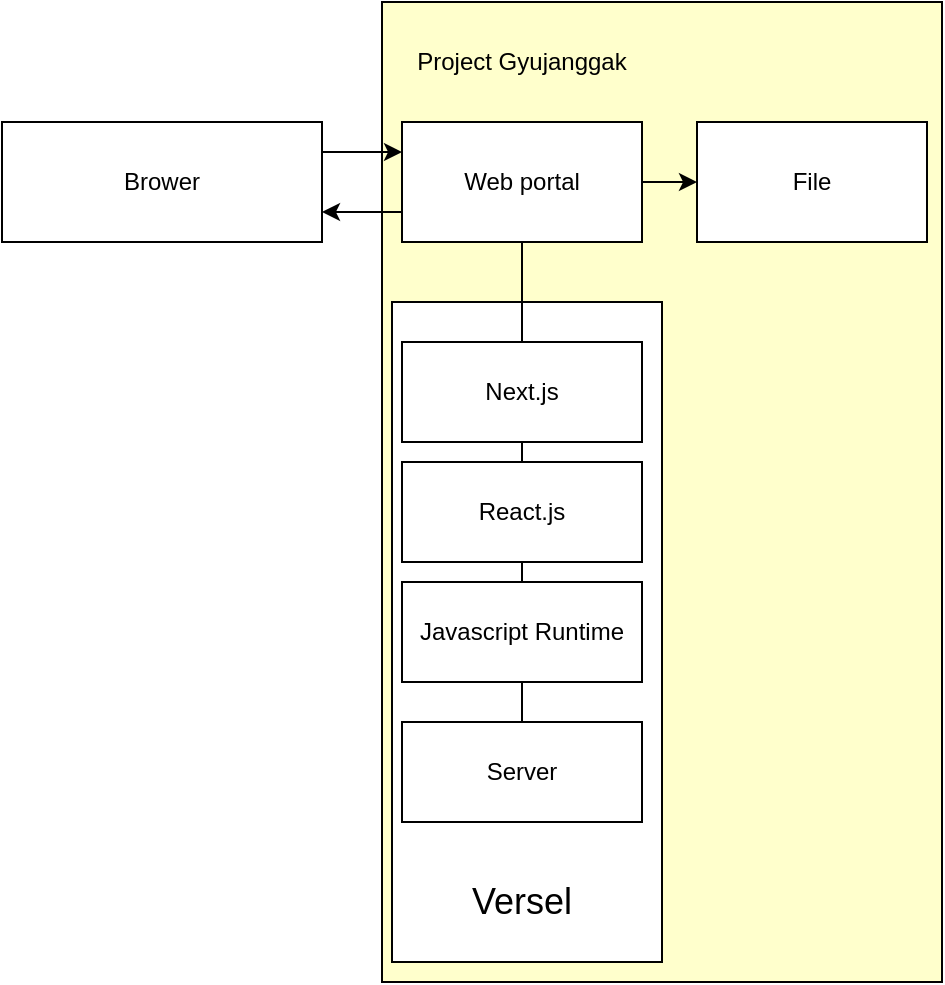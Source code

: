 <mxfile>
    <diagram id="dPzF4iebmM-cbbbo0TP5" name="Search Engine">
        <mxGraphModel dx="1238" dy="654" grid="1" gridSize="10" guides="1" tooltips="1" connect="1" arrows="1" fold="1" page="1" pageScale="1" pageWidth="850" pageHeight="1100" math="0" shadow="0">
            <root>
                <mxCell id="OzikpktiN2Qh5DX7MhZS-0"/>
                <mxCell id="OzikpktiN2Qh5DX7MhZS-1" parent="OzikpktiN2Qh5DX7MhZS-0"/>
                <mxCell id="OzikpktiN2Qh5DX7MhZS-19" value="" style="rounded=0;whiteSpace=wrap;html=1;fillColor=#FFFFCC;" parent="OzikpktiN2Qh5DX7MhZS-1" vertex="1">
                    <mxGeometry x="380" y="70" width="280" height="490" as="geometry"/>
                </mxCell>
                <mxCell id="6" value="" style="rounded=0;whiteSpace=wrap;html=1;" parent="OzikpktiN2Qh5DX7MhZS-1" vertex="1">
                    <mxGeometry x="385" y="220" width="135" height="330" as="geometry"/>
                </mxCell>
                <mxCell id="5" style="edgeStyle=orthogonalEdgeStyle;rounded=0;orthogonalLoop=1;jettySize=auto;html=1;exitX=0;exitY=0.75;exitDx=0;exitDy=0;entryX=1;entryY=0.75;entryDx=0;entryDy=0;" parent="OzikpktiN2Qh5DX7MhZS-1" source="OzikpktiN2Qh5DX7MhZS-2" target="1" edge="1">
                    <mxGeometry relative="1" as="geometry"/>
                </mxCell>
                <mxCell id="21" style="edgeStyle=orthogonalEdgeStyle;rounded=0;orthogonalLoop=1;jettySize=auto;html=1;exitX=1;exitY=0.5;exitDx=0;exitDy=0;" parent="OzikpktiN2Qh5DX7MhZS-1" source="OzikpktiN2Qh5DX7MhZS-2" target="OzikpktiN2Qh5DX7MhZS-3" edge="1">
                    <mxGeometry relative="1" as="geometry"/>
                </mxCell>
                <mxCell id="OzikpktiN2Qh5DX7MhZS-2" value="Web portal" style="rounded=0;whiteSpace=wrap;html=1;" parent="OzikpktiN2Qh5DX7MhZS-1" vertex="1">
                    <mxGeometry x="390" y="130" width="120" height="60" as="geometry"/>
                </mxCell>
                <mxCell id="OzikpktiN2Qh5DX7MhZS-3" value="" style="rounded=0;whiteSpace=wrap;html=1;" parent="OzikpktiN2Qh5DX7MhZS-1" vertex="1">
                    <mxGeometry x="537.5" y="130" width="115" height="60" as="geometry"/>
                </mxCell>
                <mxCell id="OzikpktiN2Qh5DX7MhZS-5" value="React.js" style="rounded=0;whiteSpace=wrap;html=1;" parent="OzikpktiN2Qh5DX7MhZS-1" vertex="1">
                    <mxGeometry x="390" y="300" width="120" height="50" as="geometry"/>
                </mxCell>
                <mxCell id="OzikpktiN2Qh5DX7MhZS-11" value="Javascript Runtime" style="rounded=0;whiteSpace=wrap;html=1;" parent="OzikpktiN2Qh5DX7MhZS-1" vertex="1">
                    <mxGeometry x="390" y="360" width="120" height="50" as="geometry"/>
                </mxCell>
                <mxCell id="OzikpktiN2Qh5DX7MhZS-12" value="Next.js" style="rounded=0;whiteSpace=wrap;html=1;" parent="OzikpktiN2Qh5DX7MhZS-1" vertex="1">
                    <mxGeometry x="390" y="240" width="120" height="50" as="geometry"/>
                </mxCell>
                <mxCell id="OzikpktiN2Qh5DX7MhZS-13" value="" style="endArrow=none;html=1;exitX=0.5;exitY=0;exitDx=0;exitDy=0;entryX=0.5;entryY=1;entryDx=0;entryDy=0;" parent="OzikpktiN2Qh5DX7MhZS-1" source="OzikpktiN2Qh5DX7MhZS-12" target="OzikpktiN2Qh5DX7MhZS-2" edge="1">
                    <mxGeometry width="50" height="50" relative="1" as="geometry">
                        <mxPoint x="610" y="310" as="sourcePoint"/>
                        <mxPoint x="660" y="260" as="targetPoint"/>
                    </mxGeometry>
                </mxCell>
                <mxCell id="OzikpktiN2Qh5DX7MhZS-14" value="" style="endArrow=none;html=1;exitX=0.5;exitY=0;exitDx=0;exitDy=0;entryX=0.5;entryY=1;entryDx=0;entryDy=0;" parent="OzikpktiN2Qh5DX7MhZS-1" source="OzikpktiN2Qh5DX7MhZS-5" target="OzikpktiN2Qh5DX7MhZS-12" edge="1">
                    <mxGeometry width="50" height="50" relative="1" as="geometry">
                        <mxPoint x="440" y="330" as="sourcePoint"/>
                        <mxPoint x="490" y="280" as="targetPoint"/>
                    </mxGeometry>
                </mxCell>
                <mxCell id="OzikpktiN2Qh5DX7MhZS-15" value="" style="endArrow=none;html=1;exitX=0.5;exitY=0;exitDx=0;exitDy=0;entryX=0.5;entryY=1;entryDx=0;entryDy=0;" parent="OzikpktiN2Qh5DX7MhZS-1" source="OzikpktiN2Qh5DX7MhZS-11" target="OzikpktiN2Qh5DX7MhZS-5" edge="1">
                    <mxGeometry width="50" height="50" relative="1" as="geometry">
                        <mxPoint x="610" y="300" as="sourcePoint"/>
                        <mxPoint x="450" y="340" as="targetPoint"/>
                    </mxGeometry>
                </mxCell>
                <mxCell id="OzikpktiN2Qh5DX7MhZS-20" value="Project Gyujanggak" style="text;html=1;strokeColor=none;fillColor=none;align=center;verticalAlign=middle;whiteSpace=wrap;rounded=0;" parent="OzikpktiN2Qh5DX7MhZS-1" vertex="1">
                    <mxGeometry x="385" y="90" width="130" height="20" as="geometry"/>
                </mxCell>
                <mxCell id="4" style="edgeStyle=orthogonalEdgeStyle;rounded=0;orthogonalLoop=1;jettySize=auto;html=1;exitX=1;exitY=0.25;exitDx=0;exitDy=0;entryX=0;entryY=0.25;entryDx=0;entryDy=0;" parent="OzikpktiN2Qh5DX7MhZS-1" source="1" target="OzikpktiN2Qh5DX7MhZS-2" edge="1">
                    <mxGeometry relative="1" as="geometry"/>
                </mxCell>
                <mxCell id="1" value="Brower" style="rounded=0;whiteSpace=wrap;html=1;" parent="OzikpktiN2Qh5DX7MhZS-1" vertex="1">
                    <mxGeometry x="190" y="130" width="160" height="60" as="geometry"/>
                </mxCell>
                <mxCell id="7" value="Server" style="rounded=0;whiteSpace=wrap;html=1;" parent="OzikpktiN2Qh5DX7MhZS-1" vertex="1">
                    <mxGeometry x="390" y="430" width="120" height="50" as="geometry"/>
                </mxCell>
                <mxCell id="8" value="" style="endArrow=none;html=1;exitX=0.5;exitY=0;exitDx=0;exitDy=0;entryX=0.5;entryY=1;entryDx=0;entryDy=0;" parent="OzikpktiN2Qh5DX7MhZS-1" source="7" target="OzikpktiN2Qh5DX7MhZS-11" edge="1">
                    <mxGeometry width="50" height="50" relative="1" as="geometry">
                        <mxPoint x="250" y="440" as="sourcePoint"/>
                        <mxPoint x="450" y="400" as="targetPoint"/>
                    </mxGeometry>
                </mxCell>
                <mxCell id="9" value="&lt;font style=&quot;font-size: 18px&quot;&gt;Versel&lt;/font&gt;" style="text;html=1;strokeColor=none;fillColor=none;align=center;verticalAlign=middle;whiteSpace=wrap;rounded=0;" parent="OzikpktiN2Qh5DX7MhZS-1" vertex="1">
                    <mxGeometry x="410" y="510" width="80" height="20" as="geometry"/>
                </mxCell>
                <mxCell id="19" value="File" style="text;html=1;strokeColor=none;fillColor=none;align=center;verticalAlign=middle;whiteSpace=wrap;rounded=0;" parent="OzikpktiN2Qh5DX7MhZS-1" vertex="1">
                    <mxGeometry x="575" y="150" width="40" height="20" as="geometry"/>
                </mxCell>
            </root>
        </mxGraphModel>
    </diagram>
    <diagram id="f9cJKZpROqkz0lS0y9gb" name="Page-1">
        <mxGraphModel dx="686" dy="433" grid="1" gridSize="10" guides="1" tooltips="1" connect="1" arrows="1" fold="1" page="1" pageScale="1" pageWidth="850" pageHeight="1100" background="#F4F1DE" math="0" shadow="0">
            <root>
                <mxCell id="0"/>
                <mxCell id="1" parent="0"/>
                <mxCell id="11" style="edgeStyle=orthogonalEdgeStyle;curved=0;rounded=1;sketch=0;orthogonalLoop=1;jettySize=auto;html=1;exitX=0;exitY=0.5;exitDx=0;exitDy=0;entryX=1;entryY=0.5;entryDx=0;entryDy=0;strokeColor=#E07A5F;fillColor=#F2CC8F;fontColor=#393C56;" parent="1" source="9" target="4" edge="1">
                    <mxGeometry relative="1" as="geometry"/>
                </mxCell>
                <mxCell id="9" value="" style="rounded=1;whiteSpace=wrap;html=1;fillColor=#F2CC8F;strokeColor=#E07A5F;fontColor=#393C56;" parent="1" vertex="1">
                    <mxGeometry x="560" y="120" width="190" height="110" as="geometry"/>
                </mxCell>
                <mxCell id="2" value="EC2" style="rounded=0;whiteSpace=wrap;html=1;fillColor=#F2CC8F;strokeColor=#E07A5F;fontColor=#393C56;" parent="1" vertex="1">
                    <mxGeometry x="40" y="150" width="120" height="60" as="geometry"/>
                </mxCell>
                <mxCell id="13" style="edgeStyle=orthogonalEdgeStyle;curved=0;rounded=1;sketch=0;orthogonalLoop=1;jettySize=auto;html=1;exitX=0;exitY=0.5;exitDx=0;exitDy=0;entryX=1;entryY=0.5;entryDx=0;entryDy=0;strokeColor=#E07A5F;fillColor=#F2CC8F;fontColor=#393C56;" parent="1" source="3" target="2" edge="1">
                    <mxGeometry relative="1" as="geometry"/>
                </mxCell>
                <mxCell id="3" value="Lamda" style="rounded=1;whiteSpace=wrap;html=1;fillColor=#F2CC8F;strokeColor=#E07A5F;fontColor=#393C56;" parent="1" vertex="1">
                    <mxGeometry x="205" y="150" width="120" height="60" as="geometry"/>
                </mxCell>
                <mxCell id="12" style="edgeStyle=orthogonalEdgeStyle;curved=0;rounded=1;sketch=0;orthogonalLoop=1;jettySize=auto;html=1;exitX=0;exitY=0.5;exitDx=0;exitDy=0;entryX=1;entryY=0.5;entryDx=0;entryDy=0;strokeColor=#E07A5F;fillColor=#F2CC8F;fontColor=#393C56;" parent="1" source="4" target="3" edge="1">
                    <mxGeometry relative="1" as="geometry"/>
                </mxCell>
                <mxCell id="4" value="Simple Notification Service" style="rounded=1;whiteSpace=wrap;html=1;fillColor=#F2CC8F;strokeColor=#E07A5F;fontColor=#393C56;" parent="1" vertex="1">
                    <mxGeometry x="375" y="150" width="120" height="60" as="geometry"/>
                </mxCell>
                <mxCell id="6" value="알람을 받고 삭제를 한다." style="text;html=1;strokeColor=none;fillColor=none;align=center;verticalAlign=middle;whiteSpace=wrap;rounded=0;fontColor=#393C56;" parent="1" vertex="1">
                    <mxGeometry x="190" y="220" width="150" height="20" as="geometry"/>
                </mxCell>
                <mxCell id="7" value="어떤 상태를 인식한다." style="text;html=1;strokeColor=none;fillColor=none;align=center;verticalAlign=middle;whiteSpace=wrap;rounded=0;fontColor=#393C56;" parent="1" vertex="1">
                    <mxGeometry x="360" y="220" width="150" height="20" as="geometry"/>
                </mxCell>
                <mxCell id="8" value="Budget" style="rounded=1;whiteSpace=wrap;html=1;fillColor=#F2CC8F;strokeColor=#E07A5F;fontColor=#393C56;" parent="1" vertex="1">
                    <mxGeometry x="600" y="160" width="120" height="60" as="geometry"/>
                </mxCell>
                <mxCell id="10" value="Billing" style="text;html=1;strokeColor=none;fillColor=none;align=center;verticalAlign=middle;whiteSpace=wrap;rounded=0;fontColor=#393C56;" parent="1" vertex="1">
                    <mxGeometry x="580" y="130" width="40" height="20" as="geometry"/>
                </mxCell>
            </root>
        </mxGraphModel>
    </diagram>
</mxfile>